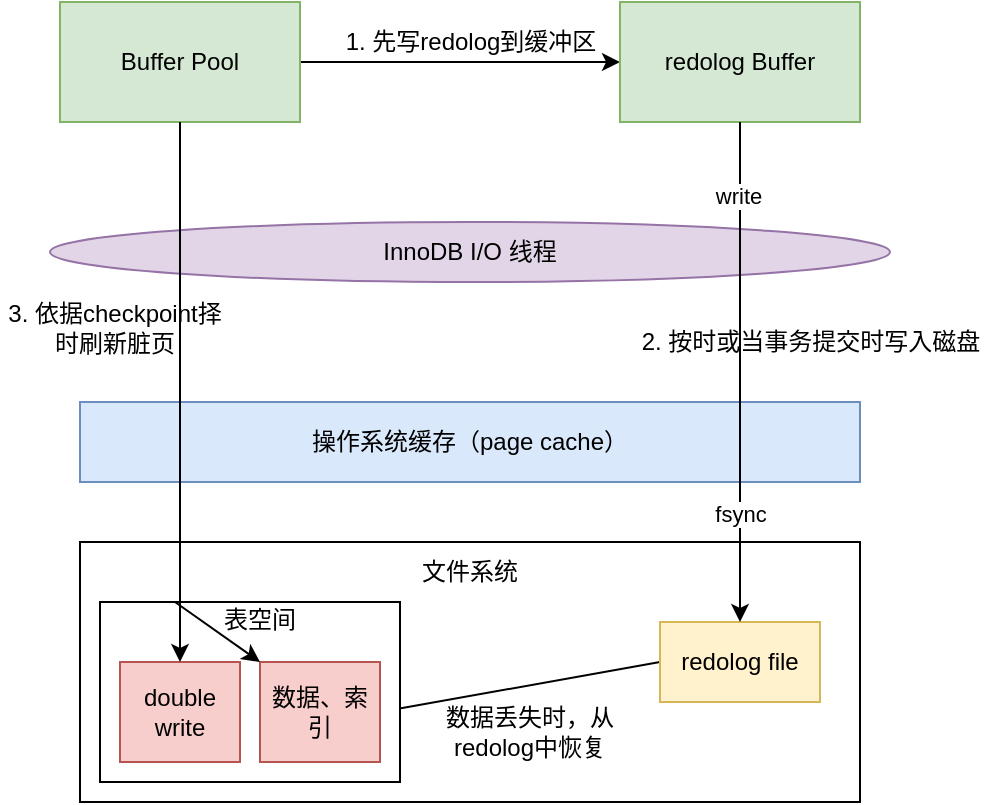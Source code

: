 <mxfile version="15.4.0" type="device"><diagram id="lHaUPow2DW6hD1DE0Rl_" name="第 1 页"><mxGraphModel dx="1106" dy="759" grid="1" gridSize="10" guides="1" tooltips="1" connect="1" arrows="1" fold="1" page="1" pageScale="1" pageWidth="3300" pageHeight="4681" math="0" shadow="0"><root><mxCell id="0"/><mxCell id="1" parent="0"/><mxCell id="9MxAstDla6KbbL9qvuwy-7" style="edgeStyle=orthogonalEdgeStyle;rounded=0;orthogonalLoop=1;jettySize=auto;html=1;exitX=1;exitY=0.5;exitDx=0;exitDy=0;" edge="1" parent="1" source="9MxAstDla6KbbL9qvuwy-1" target="9MxAstDla6KbbL9qvuwy-3"><mxGeometry relative="1" as="geometry"/></mxCell><mxCell id="9MxAstDla6KbbL9qvuwy-1" value="Buffer Pool" style="rounded=0;whiteSpace=wrap;html=1;fillColor=#d5e8d4;strokeColor=#82b366;" vertex="1" parent="1"><mxGeometry x="250" y="190" width="120" height="60" as="geometry"/></mxCell><mxCell id="9MxAstDla6KbbL9qvuwy-3" value="redolog Buffer" style="rounded=0;whiteSpace=wrap;html=1;fillColor=#d5e8d4;strokeColor=#82b366;" vertex="1" parent="1"><mxGeometry x="530" y="190" width="120" height="60" as="geometry"/></mxCell><mxCell id="9MxAstDla6KbbL9qvuwy-4" value="操作系统缓存（page cache）" style="rounded=0;whiteSpace=wrap;html=1;fillColor=#dae8fc;strokeColor=#6c8ebf;" vertex="1" parent="1"><mxGeometry x="260" y="390" width="390" height="40" as="geometry"/></mxCell><mxCell id="9MxAstDla6KbbL9qvuwy-5" value="" style="rounded=0;whiteSpace=wrap;html=1;" vertex="1" parent="1"><mxGeometry x="260" y="460" width="390" height="130" as="geometry"/></mxCell><mxCell id="9MxAstDla6KbbL9qvuwy-6" value="InnoDB I/O 线程" style="ellipse;whiteSpace=wrap;html=1;fillColor=#e1d5e7;strokeColor=#9673a6;" vertex="1" parent="1"><mxGeometry x="245" y="300" width="420" height="30" as="geometry"/></mxCell><mxCell id="9MxAstDla6KbbL9qvuwy-8" value="1. 先写redolog到缓冲区" style="text;html=1;align=center;verticalAlign=middle;resizable=0;points=[];autosize=1;strokeColor=none;fillColor=none;" vertex="1" parent="1"><mxGeometry x="385" y="200" width="140" height="20" as="geometry"/></mxCell><mxCell id="9MxAstDla6KbbL9qvuwy-18" style="rounded=0;orthogonalLoop=1;jettySize=auto;html=1;exitX=0;exitY=0.5;exitDx=0;exitDy=0;entryX=1;entryY=0.5;entryDx=0;entryDy=0;" edge="1" parent="1" source="9MxAstDla6KbbL9qvuwy-9" target="9MxAstDla6KbbL9qvuwy-16"><mxGeometry relative="1" as="geometry"/></mxCell><mxCell id="9MxAstDla6KbbL9qvuwy-9" value="redolog file" style="rounded=0;whiteSpace=wrap;html=1;fillColor=#fff2cc;strokeColor=#d6b656;" vertex="1" parent="1"><mxGeometry x="550" y="500" width="80" height="40" as="geometry"/></mxCell><mxCell id="9MxAstDla6KbbL9qvuwy-10" style="edgeStyle=orthogonalEdgeStyle;rounded=0;orthogonalLoop=1;jettySize=auto;html=1;exitX=0.5;exitY=1;exitDx=0;exitDy=0;" edge="1" parent="1" source="9MxAstDla6KbbL9qvuwy-3" target="9MxAstDla6KbbL9qvuwy-9"><mxGeometry relative="1" as="geometry"/></mxCell><mxCell id="9MxAstDla6KbbL9qvuwy-28" value="fsync" style="edgeLabel;html=1;align=center;verticalAlign=middle;resizable=0;points=[];" vertex="1" connectable="0" parent="9MxAstDla6KbbL9qvuwy-10"><mxGeometry x="0.568" relative="1" as="geometry"><mxPoint as="offset"/></mxGeometry></mxCell><mxCell id="9MxAstDla6KbbL9qvuwy-29" value="write" style="edgeLabel;html=1;align=center;verticalAlign=middle;resizable=0;points=[];" vertex="1" connectable="0" parent="9MxAstDla6KbbL9qvuwy-10"><mxGeometry x="-0.704" y="-1" relative="1" as="geometry"><mxPoint as="offset"/></mxGeometry></mxCell><mxCell id="9MxAstDla6KbbL9qvuwy-12" value="2. 按时或当事务提交时写入磁盘" style="text;html=1;align=center;verticalAlign=middle;resizable=0;points=[];autosize=1;strokeColor=none;fillColor=none;" vertex="1" parent="1"><mxGeometry x="535" y="350" width="180" height="20" as="geometry"/></mxCell><mxCell id="9MxAstDla6KbbL9qvuwy-30" style="rounded=0;orthogonalLoop=1;jettySize=auto;html=1;exitX=0.25;exitY=0;exitDx=0;exitDy=0;entryX=0;entryY=0;entryDx=0;entryDy=0;" edge="1" parent="1" source="9MxAstDla6KbbL9qvuwy-13" target="9MxAstDla6KbbL9qvuwy-16"><mxGeometry relative="1" as="geometry"/></mxCell><mxCell id="9MxAstDla6KbbL9qvuwy-13" value="" style="rounded=0;whiteSpace=wrap;html=1;" vertex="1" parent="1"><mxGeometry x="270" y="490" width="150" height="90" as="geometry"/></mxCell><mxCell id="9MxAstDla6KbbL9qvuwy-14" value="表空间" style="text;html=1;strokeColor=none;fillColor=none;align=center;verticalAlign=middle;whiteSpace=wrap;rounded=0;" vertex="1" parent="1"><mxGeometry x="320" y="484" width="60" height="30" as="geometry"/></mxCell><mxCell id="9MxAstDla6KbbL9qvuwy-15" value="double write" style="rounded=0;whiteSpace=wrap;html=1;fillColor=#f8cecc;strokeColor=#b85450;" vertex="1" parent="1"><mxGeometry x="280" y="520" width="60" height="50" as="geometry"/></mxCell><mxCell id="9MxAstDla6KbbL9qvuwy-16" value="数据、索引" style="rounded=0;whiteSpace=wrap;html=1;fillColor=#f8cecc;strokeColor=#b85450;" vertex="1" parent="1"><mxGeometry x="350" y="520" width="60" height="50" as="geometry"/></mxCell><mxCell id="9MxAstDla6KbbL9qvuwy-17" value="文件系统" style="text;html=1;strokeColor=none;fillColor=none;align=center;verticalAlign=middle;whiteSpace=wrap;rounded=0;" vertex="1" parent="1"><mxGeometry x="425" y="460" width="60" height="30" as="geometry"/></mxCell><mxCell id="9MxAstDla6KbbL9qvuwy-24" value="3. 依据checkpoint择时刷新脏页" style="text;html=1;strokeColor=none;fillColor=none;align=center;verticalAlign=middle;whiteSpace=wrap;rounded=0;" vertex="1" parent="1"><mxGeometry x="220" y="330" width="115" height="45" as="geometry"/></mxCell><mxCell id="9MxAstDla6KbbL9qvuwy-26" style="edgeStyle=orthogonalEdgeStyle;rounded=0;orthogonalLoop=1;jettySize=auto;html=1;exitX=0.5;exitY=1;exitDx=0;exitDy=0;" edge="1" parent="1" source="9MxAstDla6KbbL9qvuwy-1" target="9MxAstDla6KbbL9qvuwy-15"><mxGeometry relative="1" as="geometry"/></mxCell><mxCell id="9MxAstDla6KbbL9qvuwy-27" value="数据丢失时，从redolog中恢复" style="text;html=1;strokeColor=none;fillColor=none;align=center;verticalAlign=middle;whiteSpace=wrap;rounded=0;" vertex="1" parent="1"><mxGeometry x="430" y="540" width="110" height="30" as="geometry"/></mxCell><mxCell id="9MxAstDla6KbbL9qvuwy-31" style="edgeStyle=none;rounded=0;orthogonalLoop=1;jettySize=auto;html=1;exitX=0.25;exitY=0;exitDx=0;exitDy=0;entryX=0;entryY=0;entryDx=0;entryDy=0;" edge="1" parent="1" source="9MxAstDla6KbbL9qvuwy-13" target="9MxAstDla6KbbL9qvuwy-16"><mxGeometry relative="1" as="geometry"/></mxCell></root></mxGraphModel></diagram></mxfile>